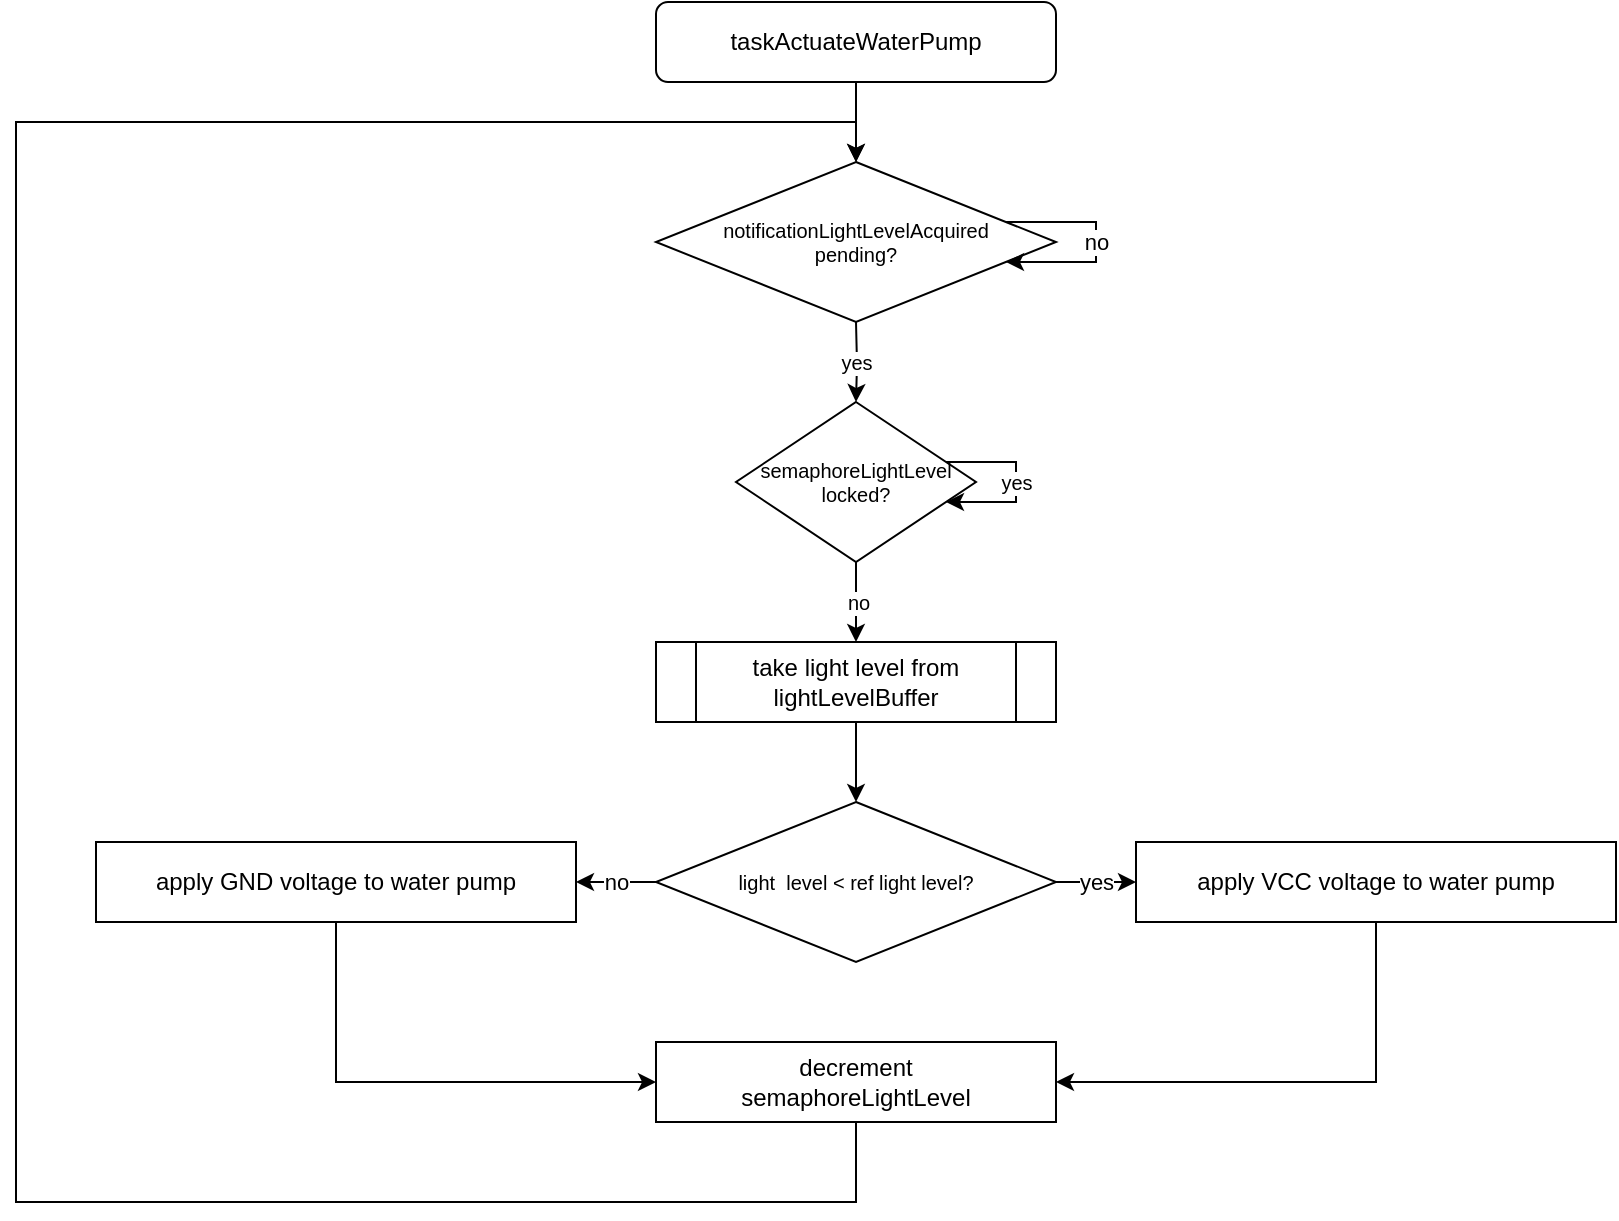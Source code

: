 <mxfile version="15.9.6" type="device"><diagram id="C5RBs43oDa-KdzZeNtuy" name="Page-1"><mxGraphModel dx="2557" dy="815" grid="1" gridSize="10" guides="1" tooltips="1" connect="1" arrows="1" fold="1" page="1" pageScale="1" pageWidth="827" pageHeight="1169" math="0" shadow="0"><root><mxCell id="WIyWlLk6GJQsqaUBKTNV-0"/><mxCell id="WIyWlLk6GJQsqaUBKTNV-1" parent="WIyWlLk6GJQsqaUBKTNV-0"/><mxCell id="kXIF5lAyFnLGbSisuO0o-7" value="" style="edgeStyle=orthogonalEdgeStyle;rounded=0;orthogonalLoop=1;jettySize=auto;html=1;fontSize=10;" parent="WIyWlLk6GJQsqaUBKTNV-1" source="kXIF5lAyFnLGbSisuO0o-2" edge="1"><mxGeometry relative="1" as="geometry"><mxPoint x="380" y="160" as="targetPoint"/></mxGeometry></mxCell><mxCell id="kXIF5lAyFnLGbSisuO0o-2" value="taskActuateWaterPump" style="rounded=1;whiteSpace=wrap;html=1;" parent="WIyWlLk6GJQsqaUBKTNV-1" vertex="1"><mxGeometry x="280" y="80" width="200" height="40" as="geometry"/></mxCell><mxCell id="kXIF5lAyFnLGbSisuO0o-8" value="yes" style="edgeStyle=orthogonalEdgeStyle;rounded=0;orthogonalLoop=1;jettySize=auto;html=1;fontSize=10;" parent="WIyWlLk6GJQsqaUBKTNV-1" target="kXIF5lAyFnLGbSisuO0o-6" edge="1"><mxGeometry relative="1" as="geometry"><mxPoint x="380" y="240" as="sourcePoint"/></mxGeometry></mxCell><mxCell id="kXIF5lAyFnLGbSisuO0o-10" value="no" style="edgeStyle=orthogonalEdgeStyle;rounded=0;orthogonalLoop=1;jettySize=auto;html=1;fontSize=10;" parent="WIyWlLk6GJQsqaUBKTNV-1" source="kXIF5lAyFnLGbSisuO0o-6" edge="1"><mxGeometry relative="1" as="geometry"><mxPoint x="380" y="400.0" as="targetPoint"/></mxGeometry></mxCell><mxCell id="kXIF5lAyFnLGbSisuO0o-6" value="semaphoreLightLevel&lt;br style=&quot;font-size: 10px&quot;&gt;locked?" style="rhombus;whiteSpace=wrap;html=1;fontSize=10;" parent="WIyWlLk6GJQsqaUBKTNV-1" vertex="1"><mxGeometry x="320" y="280" width="120" height="80" as="geometry"/></mxCell><mxCell id="kXIF5lAyFnLGbSisuO0o-13" value="decrement&lt;br&gt;semaphoreLightLevel" style="rounded=0;whiteSpace=wrap;html=1;" parent="WIyWlLk6GJQsqaUBKTNV-1" vertex="1"><mxGeometry x="280" y="600" width="200" height="40" as="geometry"/></mxCell><mxCell id="kXIF5lAyFnLGbSisuO0o-23" style="edgeStyle=orthogonalEdgeStyle;rounded=0;orthogonalLoop=1;jettySize=auto;html=1;entryX=0.5;entryY=0;entryDx=0;entryDy=0;fontSize=10;exitX=0.5;exitY=1;exitDx=0;exitDy=0;" parent="WIyWlLk6GJQsqaUBKTNV-1" source="kXIF5lAyFnLGbSisuO0o-13" edge="1"><mxGeometry relative="1" as="geometry"><Array as="points"><mxPoint x="380" y="680"/><mxPoint x="-40" y="680"/><mxPoint x="-40" y="140"/><mxPoint x="380" y="140"/></Array><mxPoint x="380" y="1400" as="sourcePoint"/><mxPoint x="380" y="160" as="targetPoint"/></mxGeometry></mxCell><mxCell id="kXIF5lAyFnLGbSisuO0o-26" value="yes" style="edgeStyle=orthogonalEdgeStyle;rounded=0;orthogonalLoop=1;jettySize=auto;html=1;fontSize=10;" parent="WIyWlLk6GJQsqaUBKTNV-1" source="kXIF5lAyFnLGbSisuO0o-6" target="kXIF5lAyFnLGbSisuO0o-6" edge="1"><mxGeometry relative="1" as="geometry"/></mxCell><mxCell id="gEdJDqGxPlmR4-b9QTuS-0" value="notificationLightLevelAcquired&lt;br&gt;pending?" style="rhombus;whiteSpace=wrap;html=1;fontSize=10;" parent="WIyWlLk6GJQsqaUBKTNV-1" vertex="1"><mxGeometry x="280" y="160" width="200" height="80" as="geometry"/></mxCell><mxCell id="gEdJDqGxPlmR4-b9QTuS-1" value="no" style="edgeStyle=orthogonalEdgeStyle;rounded=0;orthogonalLoop=1;jettySize=auto;html=1;" parent="WIyWlLk6GJQsqaUBKTNV-1" source="gEdJDqGxPlmR4-b9QTuS-0" target="gEdJDqGxPlmR4-b9QTuS-0" edge="1"><mxGeometry relative="1" as="geometry"/></mxCell><mxCell id="gEdJDqGxPlmR4-b9QTuS-6" value="no" style="edgeStyle=orthogonalEdgeStyle;rounded=0;orthogonalLoop=1;jettySize=auto;html=1;" parent="WIyWlLk6GJQsqaUBKTNV-1" source="gEdJDqGxPlmR4-b9QTuS-2" target="gEdJDqGxPlmR4-b9QTuS-5" edge="1"><mxGeometry relative="1" as="geometry"/></mxCell><mxCell id="gEdJDqGxPlmR4-b9QTuS-7" value="yes" style="edgeStyle=orthogonalEdgeStyle;rounded=0;orthogonalLoop=1;jettySize=auto;html=1;" parent="WIyWlLk6GJQsqaUBKTNV-1" source="gEdJDqGxPlmR4-b9QTuS-2" target="gEdJDqGxPlmR4-b9QTuS-4" edge="1"><mxGeometry relative="1" as="geometry"/></mxCell><mxCell id="gEdJDqGxPlmR4-b9QTuS-2" value="&lt;span style=&quot;font-size: 10px&quot;&gt;light&amp;nbsp; level &amp;lt; ref light level?&lt;br style=&quot;font-size: 10px&quot;&gt;&lt;/span&gt;" style="rhombus;whiteSpace=wrap;html=1;fontSize=10;" parent="WIyWlLk6GJQsqaUBKTNV-1" vertex="1"><mxGeometry x="280" y="480" width="200" height="80" as="geometry"/></mxCell><mxCell id="gEdJDqGxPlmR4-b9QTuS-8" style="edgeStyle=orthogonalEdgeStyle;rounded=0;orthogonalLoop=1;jettySize=auto;html=1;" parent="WIyWlLk6GJQsqaUBKTNV-1" source="gEdJDqGxPlmR4-b9QTuS-3" target="gEdJDqGxPlmR4-b9QTuS-2" edge="1"><mxGeometry relative="1" as="geometry"/></mxCell><mxCell id="gEdJDqGxPlmR4-b9QTuS-3" value="take light level from lightLevelBuffer" style="shape=process;whiteSpace=wrap;html=1;backgroundOutline=1;" parent="WIyWlLk6GJQsqaUBKTNV-1" vertex="1"><mxGeometry x="280" y="400" width="200" height="40" as="geometry"/></mxCell><mxCell id="gEdJDqGxPlmR4-b9QTuS-13" style="edgeStyle=orthogonalEdgeStyle;rounded=0;orthogonalLoop=1;jettySize=auto;html=1;entryX=1;entryY=0.5;entryDx=0;entryDy=0;" parent="WIyWlLk6GJQsqaUBKTNV-1" source="gEdJDqGxPlmR4-b9QTuS-4" target="kXIF5lAyFnLGbSisuO0o-13" edge="1"><mxGeometry relative="1" as="geometry"><Array as="points"><mxPoint x="640" y="620"/></Array></mxGeometry></mxCell><mxCell id="gEdJDqGxPlmR4-b9QTuS-4" value="apply VCC voltage to water pump" style="rounded=0;whiteSpace=wrap;html=1;" parent="WIyWlLk6GJQsqaUBKTNV-1" vertex="1"><mxGeometry x="520" y="500" width="240" height="40" as="geometry"/></mxCell><mxCell id="gEdJDqGxPlmR4-b9QTuS-14" style="edgeStyle=orthogonalEdgeStyle;rounded=0;orthogonalLoop=1;jettySize=auto;html=1;entryX=0;entryY=0.5;entryDx=0;entryDy=0;" parent="WIyWlLk6GJQsqaUBKTNV-1" source="gEdJDqGxPlmR4-b9QTuS-5" target="kXIF5lAyFnLGbSisuO0o-13" edge="1"><mxGeometry relative="1" as="geometry"><Array as="points"><mxPoint x="120" y="620"/></Array></mxGeometry></mxCell><mxCell id="gEdJDqGxPlmR4-b9QTuS-5" value="apply GND voltage to water pump" style="rounded=0;whiteSpace=wrap;html=1;" parent="WIyWlLk6GJQsqaUBKTNV-1" vertex="1"><mxGeometry y="500" width="240" height="40" as="geometry"/></mxCell></root></mxGraphModel></diagram></mxfile>